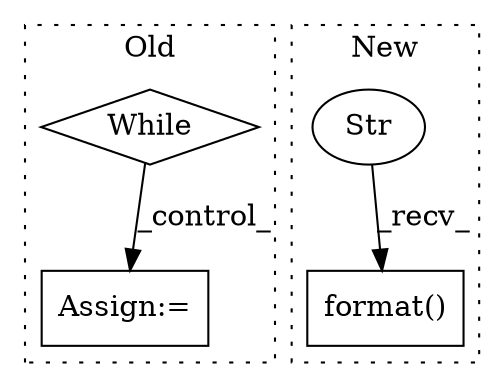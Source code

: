 digraph G {
subgraph cluster0 {
1 [label="While" a="52" s="5796,5815" l="5,22" shape="diamond"];
4 [label="Assign:=" a="68" s="5872" l="3" shape="box"];
label = "Old";
style="dotted";
}
subgraph cluster1 {
2 [label="format()" a="75" s="6945,7017" l="68,1" shape="box"];
3 [label="Str" a="66" s="6945" l="60" shape="ellipse"];
label = "New";
style="dotted";
}
1 -> 4 [label="_control_"];
3 -> 2 [label="_recv_"];
}